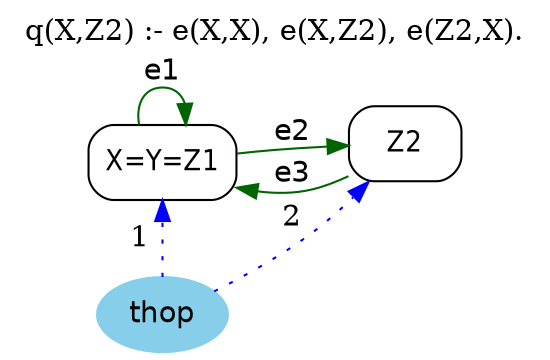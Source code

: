 digraph G {
	graph [bb="0,0,224,165",
		label="q(X,Z2) :- e(X,X), e(X,Z2), e(Z2,X).",
		labelloc=t,
		lheight=0.21,
		lp="112,153.5",
		lwidth=2.89,
		rankdir=LR
	];
	node [label="\N"];
	X	 [fontname="Helvetica-Narrow",
		height=0.5,
		label="X=Y=Z1",
		pos="59,91",
		shape=box,
		style=rounded,
		width=0.94444];
	X -> X	 [color=darkgreen,
		fontname=helvetica,
		label=e1,
		lp="59,134.5",
		pos="e,69.854,109.15 48.146,109.15 46.476,118.54 50.094,127 59,127 64.427,127 67.891,123.86 69.391,119.28"];
	Z2	 [fontname="Helvetica-Narrow",
		height=0.5,
		pos="172,100",
		shape=box,
		style=rounded,
		width=0.75];
	X -> Z2	 [color=darkgreen,
		fontname=helvetica,
		label=e2,
		lp="119,105.5",
		pos="e,144.95,99.052 93.093,95.259 99.055,95.91 105.2,96.524 111,97 118.72,97.634 126.99,98.151 134.88,98.565"];
	Z2 -> X	 [color=darkgreen,
		fontname=helvetica,
		label=e3,
		lp="119,85.5",
		pos="e,93.004,78.912 144.65,84.208 138.98,81.639 132.93,79.372 127,78 119.26,76.209 110.98,76.21 102.97,77.196"];
	thop	 [color=skyblue,
		fillcolor=skyblue,
		fontname=helvetica,
		height=0.5,
		pos="59,18",
		shape=oval,
		style="filled,rounded",
		width=0.79437];
	thop -> X	 [color=blue,
		constraint=false,
		label=1,
		lp="48.5,54.5",
		pos="e,59,72.91 59,36.045 59,44.117 59,53.824 59,62.818",
		style=dotted];
	thop -> Z2	 [color=blue,
		constraint=false,
		label=2,
		lp="119,64.5",
		pos="e,154.93,81.793 81.59,29.182 95.247,36.366 112.72,46.329 127,57 134.09,62.3 141.26,68.612 147.72,74.746",
		style=dotted];
}
